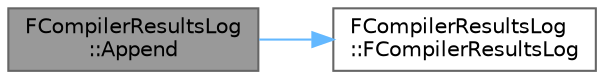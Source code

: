 digraph "FCompilerResultsLog::Append"
{
 // INTERACTIVE_SVG=YES
 // LATEX_PDF_SIZE
  bgcolor="transparent";
  edge [fontname=Helvetica,fontsize=10,labelfontname=Helvetica,labelfontsize=10];
  node [fontname=Helvetica,fontsize=10,shape=box,height=0.2,width=0.4];
  rankdir="LR";
  Node1 [id="Node000001",label="FCompilerResultsLog\l::Append",height=0.2,width=0.4,color="gray40", fillcolor="grey60", style="filled", fontcolor="black",tooltip="Copy errors from an existing log into this one, and optionally write out to log if it was suppressed ..."];
  Node1 -> Node2 [id="edge1_Node000001_Node000002",color="steelblue1",style="solid",tooltip=" "];
  Node2 [id="Node000002",label="FCompilerResultsLog\l::FCompilerResultsLog",height=0.2,width=0.4,color="grey40", fillcolor="white", style="filled",URL="$d4/d9d/classFCompilerResultsLog.html#af829d2775931cc0028eacd5fff2d71b4",tooltip=" "];
}
